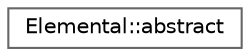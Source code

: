 digraph "Graphical Class Hierarchy"
{
 // LATEX_PDF_SIZE
  bgcolor="transparent";
  edge [fontname=Helvetica,fontsize=10,labelfontname=Helvetica,labelfontsize=10];
  node [fontname=Helvetica,fontsize=10,shape=box,height=0.2,width=0.4];
  rankdir="LR";
  Node0 [id="Node000000",label="Elemental::abstract",height=0.2,width=0.4,color="grey40", fillcolor="white", style="filled",URL="$class_elemental_1_1abstract.html",tooltip=" "];
}
